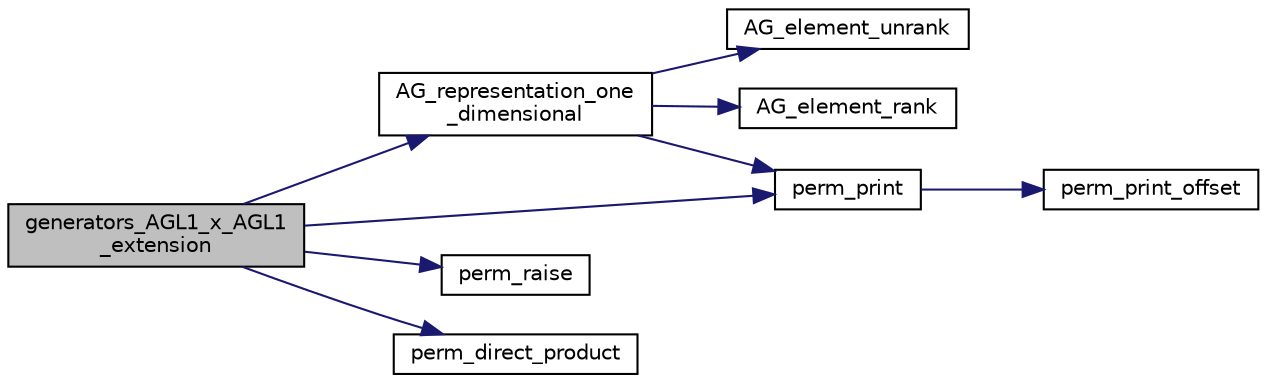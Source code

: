 digraph "generators_AGL1_x_AGL1_extension"
{
  edge [fontname="Helvetica",fontsize="10",labelfontname="Helvetica",labelfontsize="10"];
  node [fontname="Helvetica",fontsize="10",shape=record];
  rankdir="LR";
  Node240 [label="generators_AGL1_x_AGL1\l_extension",height=0.2,width=0.4,color="black", fillcolor="grey75", style="filled", fontcolor="black"];
  Node240 -> Node241 [color="midnightblue",fontsize="10",style="solid",fontname="Helvetica"];
  Node241 [label="AG_representation_one\l_dimensional",height=0.2,width=0.4,color="black", fillcolor="white", style="filled",URL="$d4/d95/group__generators_8_c.html#ad1b5ceadf494f7bd695a204ae1a89dd3"];
  Node241 -> Node242 [color="midnightblue",fontsize="10",style="solid",fontname="Helvetica"];
  Node242 [label="AG_element_unrank",height=0.2,width=0.4,color="black", fillcolor="white", style="filled",URL="$d4/d67/geometry_8h.html#a4a33b86c87b2879b97cfa1327abe2885"];
  Node241 -> Node243 [color="midnightblue",fontsize="10",style="solid",fontname="Helvetica"];
  Node243 [label="AG_element_rank",height=0.2,width=0.4,color="black", fillcolor="white", style="filled",URL="$d4/d67/geometry_8h.html#ab2ac908d07dd8038fd996e26bdc75c17"];
  Node241 -> Node244 [color="midnightblue",fontsize="10",style="solid",fontname="Helvetica"];
  Node244 [label="perm_print",height=0.2,width=0.4,color="black", fillcolor="white", style="filled",URL="$d2/d7c/combinatorics_8_c.html#a2c7eee1361109e8c5b94921589815194"];
  Node244 -> Node245 [color="midnightblue",fontsize="10",style="solid",fontname="Helvetica"];
  Node245 [label="perm_print_offset",height=0.2,width=0.4,color="black", fillcolor="white", style="filled",URL="$d2/d7c/combinatorics_8_c.html#ab87deef2ba9e4d2ce386a19eeaffecf3"];
  Node240 -> Node246 [color="midnightblue",fontsize="10",style="solid",fontname="Helvetica"];
  Node246 [label="perm_raise",height=0.2,width=0.4,color="black", fillcolor="white", style="filled",URL="$d2/d7c/combinatorics_8_c.html#a24cac9508500dedcec9b83f31f18ec93"];
  Node240 -> Node247 [color="midnightblue",fontsize="10",style="solid",fontname="Helvetica"];
  Node247 [label="perm_direct_product",height=0.2,width=0.4,color="black", fillcolor="white", style="filled",URL="$d2/d7c/combinatorics_8_c.html#a190b971f1575d16687cc2254ac4ffd3d"];
  Node240 -> Node244 [color="midnightblue",fontsize="10",style="solid",fontname="Helvetica"];
}
